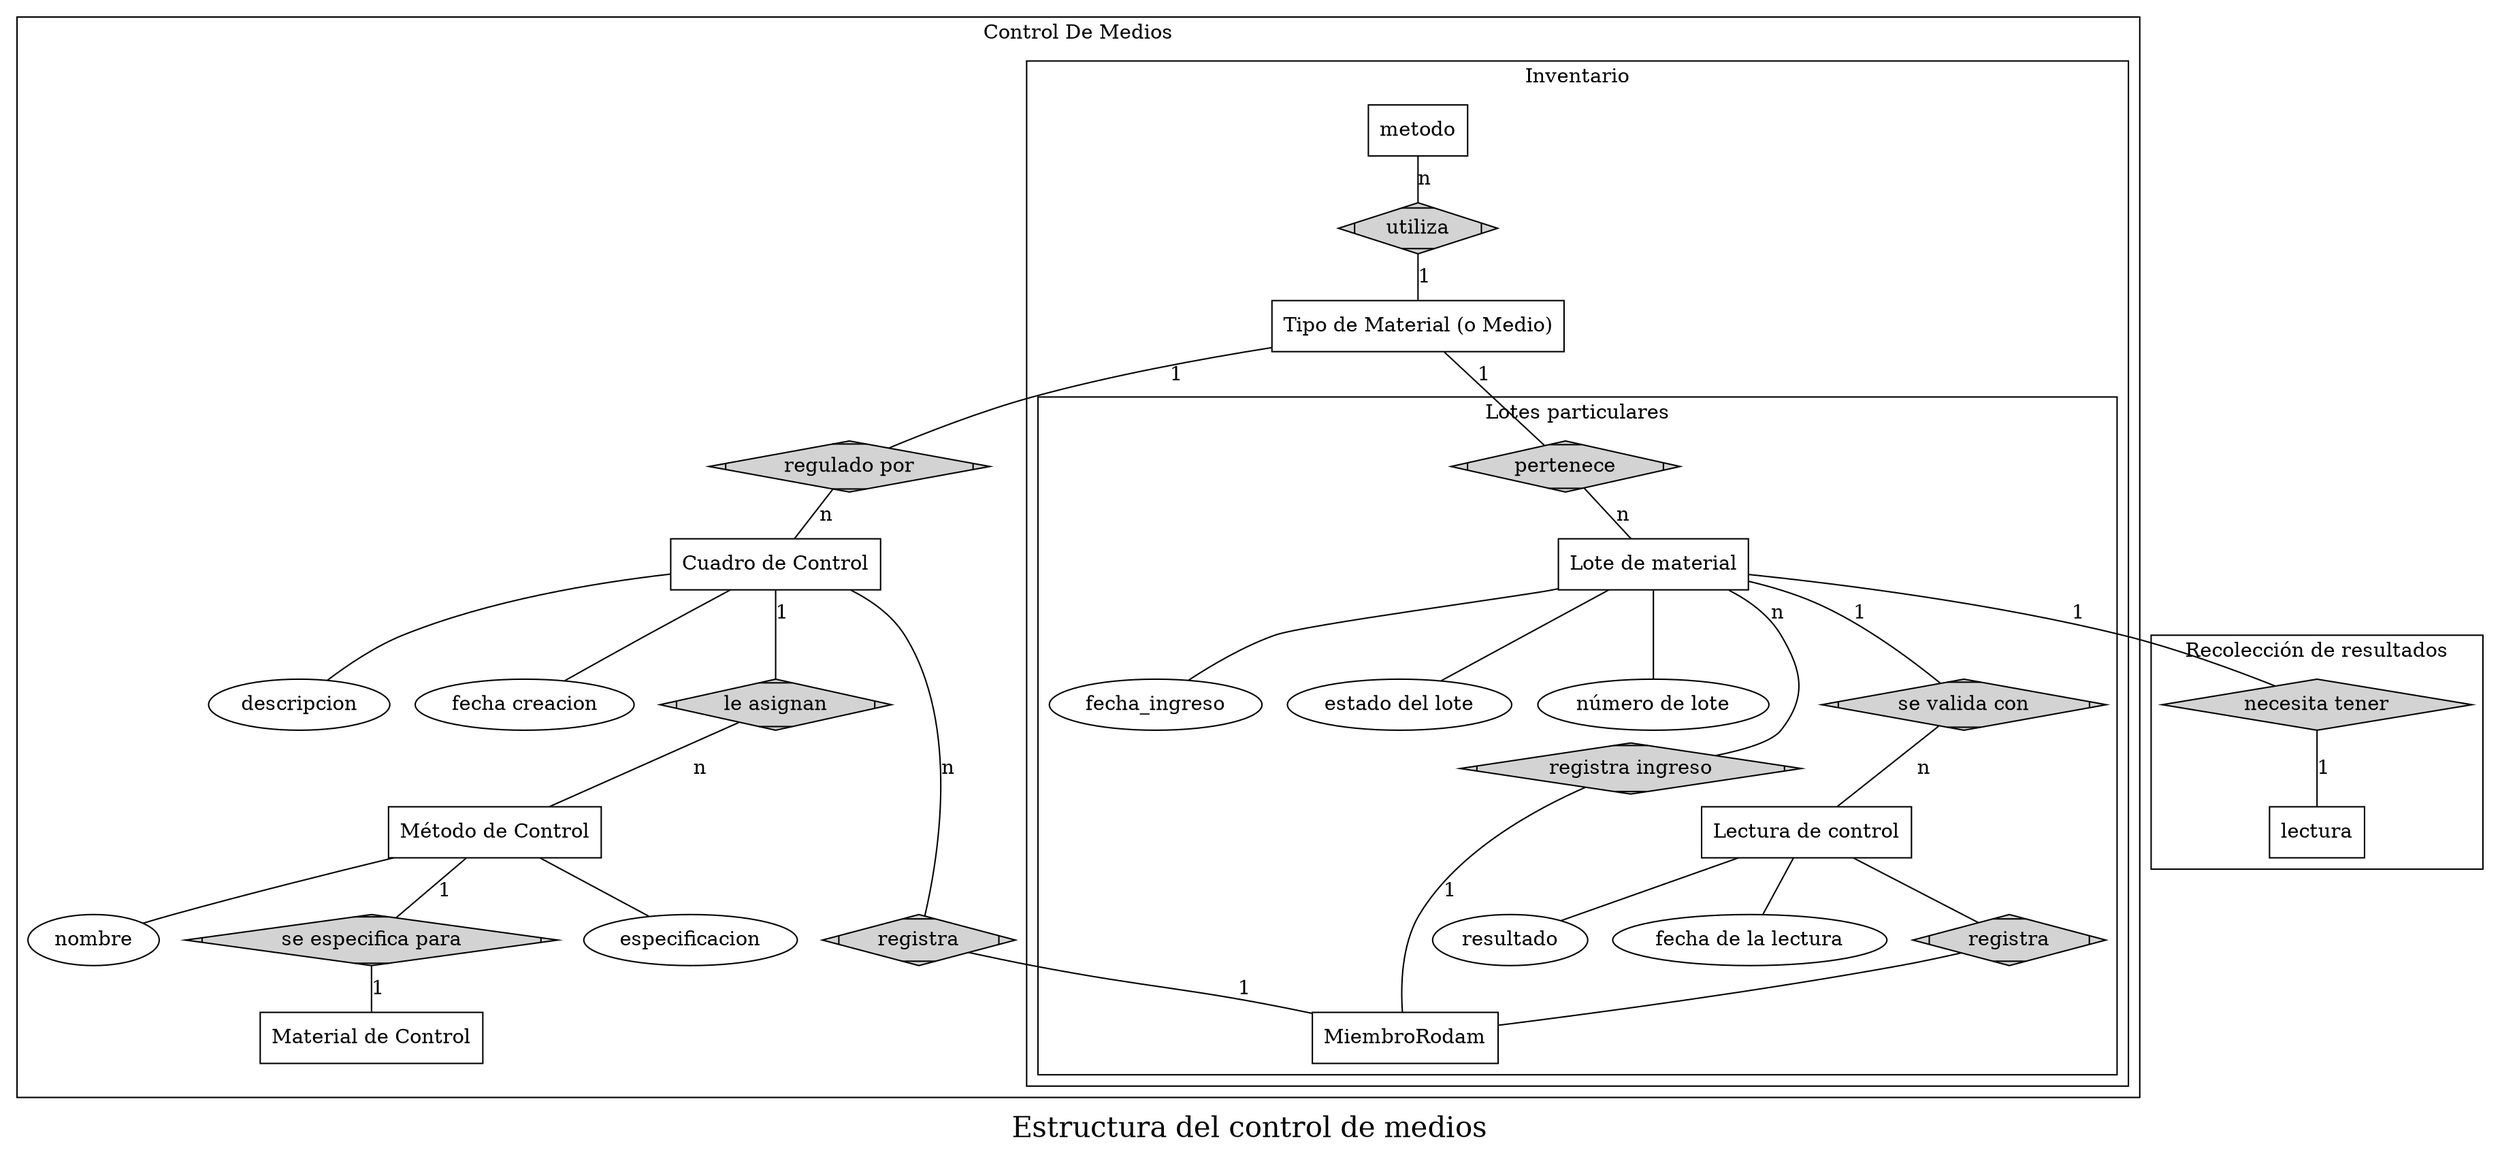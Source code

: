 
graph controlDeMedios{
{
 ranksep=5;
 node [shape=box];
 regulado [label="regulado por", shape=Mdiamond, style= filled];
 asignan [shape=Mdiamond, style = filled];
 se_especifica [label="se especifica para",shape= Mdiamond, style = filled ];
 utiliza [shape = Mdiamond, style = filled]; 
 registra [shape = Mdiamond, style = filled];
 material [label="Tipo de Material (o Medio)"]
 cuadro [label="Cuadro de Control"]
 metodo_control [label="Método de Control"]
 materialDeControl [label="Material de Control"]
 asignan [label="le asignan"]
}
{
node [shape=Mdiamond, style= filled]
pertenece
}

subgraph cluster_catalogo {
	label = "Control De Medios"
	node [shape=box]

subgraph cluster_inventario{
	label = "Inventario"
	node [shape=box]
	metodo -- utiliza [label= n]
	utiliza -- material [label = 1]
        material -- pertenece [label = 1 ]
 
subgraph cluster_medio{
label = "Lotes particulares"

{
node [shape = oval]
fecha_ingreso
estado_lote [label="estado del lote"]
num_lote [label="número de lote"]
resultado
fecha_lectura [label="fecha de la lectura"]

}

{
node [shape= box]
lote_material [label="Lote de material"]
lectura_control [label="Lectura de control"]
}

{
node [shape= Mdiamond, style=filled]
registra_ingreso [label="registra ingreso"]
necesita [label="se valida con"] 
registra_lectura [label="registra"]
}

pertenece -- lote_material [label = n]
lote_material -- fecha_ingreso
lote_material -- registra_ingreso [label=n]
lote_material -- estado_lote
lote_material -- num_lote
lote_material -- necesita [label=1]
necesita -- lectura_control [label = n]
lectura_control -- resultado
lectura_control -- fecha_lectura
lectura_control -- registra_lectura
registra_lectura -- MiembroRodam
}

}




registra_ingreso -- MiembroRodam [label= 1]


{
node [shape=oval]
nombre;
especificacion;
descripcion
fecha_creacion [label="fecha creacion"]
}
	material -- regulado [label=1] 
	regulado -- cuadro [label= n]
	cuadro -- asignan [label = 1]
	cuadro -- fecha_creacion
	cuadro -- descripcion
	cuadro -- registra [label = n]
	registra -- MiembroRodam [label=1]
	asignan -- metodo_control [label =n]
	metodo_control -- nombre 
	metodo_control -- se_especifica [label= 1]
	se_especifica -- materialDeControl [label =1]
	metodo_control -- especificacion 
}

subgraph cluster_recoleccion{
 label="Recolección de resultados"
 {
node [shape=box]
lectura 

} 
{
node [shape=diamond, style=filled]
necesita_material [label="necesita tener"]
}

}

lote_material -- necesita_material [label=1]
necesita_material  -- lectura [label=1]

label = "Estructura del control de medios";
fontsize=20;
}
